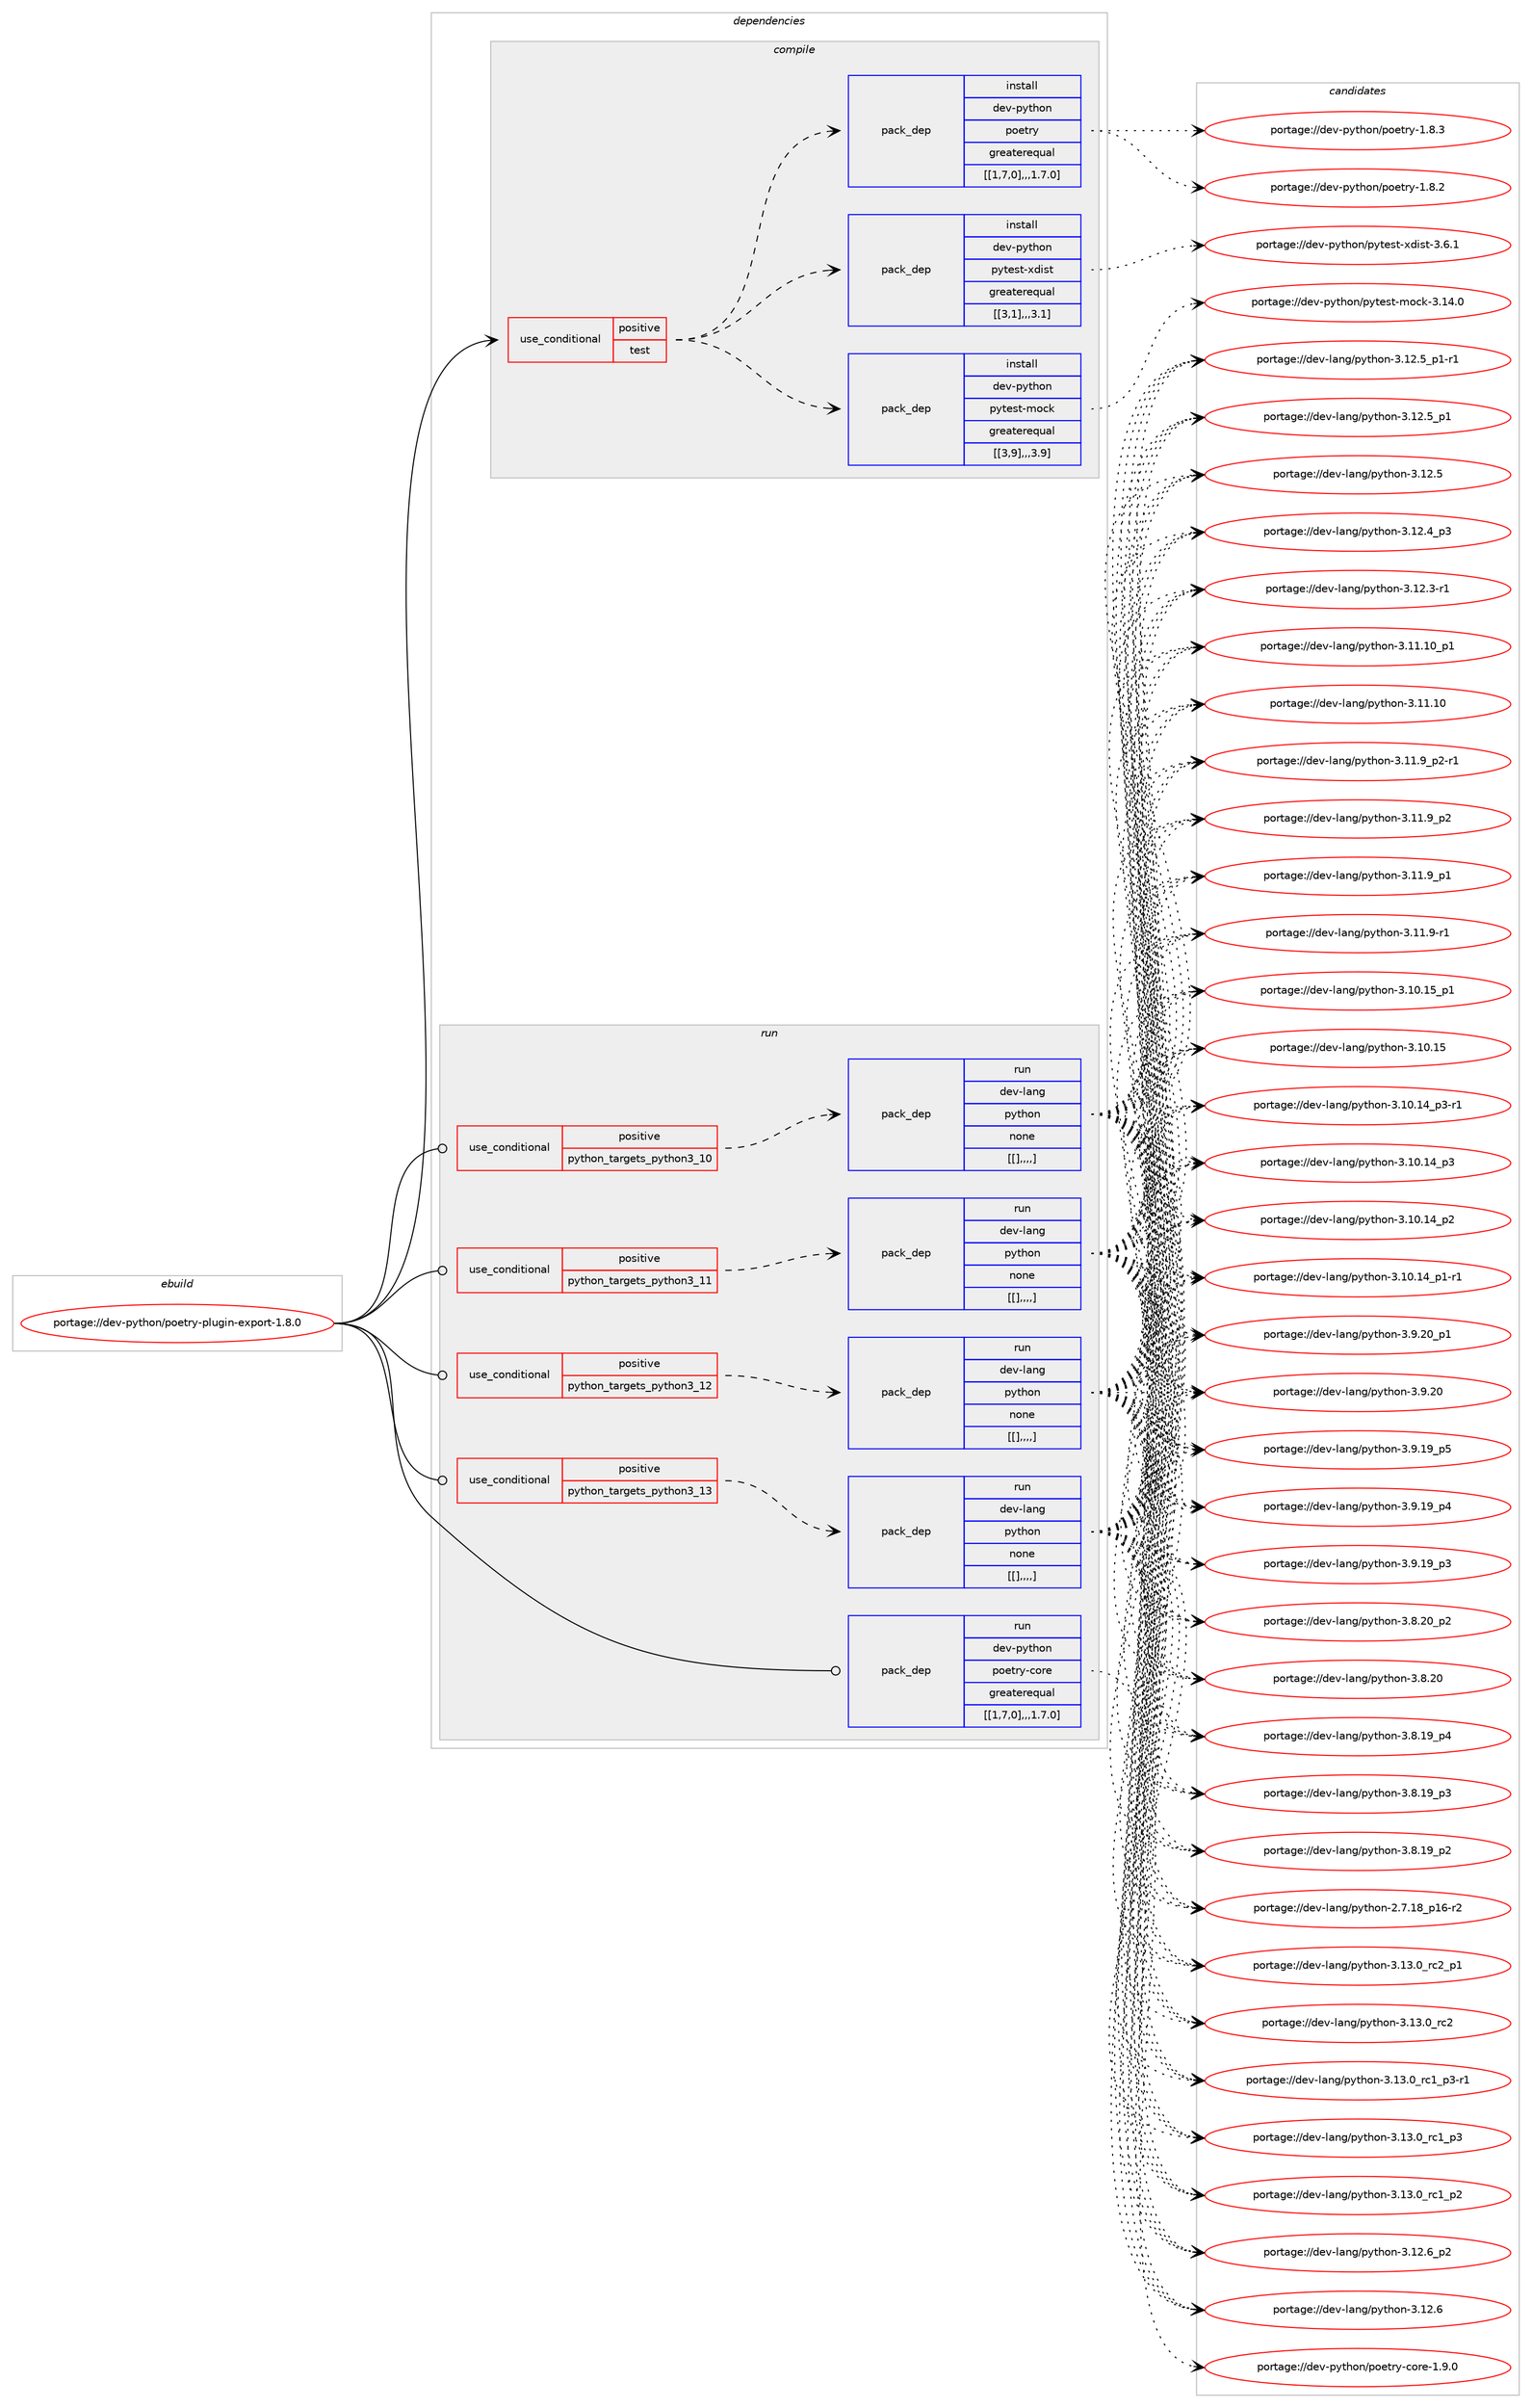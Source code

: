 digraph prolog {

# *************
# Graph options
# *************

newrank=true;
concentrate=true;
compound=true;
graph [rankdir=LR,fontname=Helvetica,fontsize=10,ranksep=1.5];#, ranksep=2.5, nodesep=0.2];
edge  [arrowhead=vee];
node  [fontname=Helvetica,fontsize=10];

# **********
# The ebuild
# **********

subgraph cluster_leftcol {
color=gray;
label=<<i>ebuild</i>>;
id [label="portage://dev-python/poetry-plugin-export-1.8.0", color=red, width=4, href="../dev-python/poetry-plugin-export-1.8.0.svg"];
}

# ****************
# The dependencies
# ****************

subgraph cluster_midcol {
color=gray;
label=<<i>dependencies</i>>;
subgraph cluster_compile {
fillcolor="#eeeeee";
style=filled;
label=<<i>compile</i>>;
subgraph cond37575 {
dependency157281 [label=<<TABLE BORDER="0" CELLBORDER="1" CELLSPACING="0" CELLPADDING="4"><TR><TD ROWSPAN="3" CELLPADDING="10">use_conditional</TD></TR><TR><TD>positive</TD></TR><TR><TD>test</TD></TR></TABLE>>, shape=none, color=red];
subgraph pack118489 {
dependency157282 [label=<<TABLE BORDER="0" CELLBORDER="1" CELLSPACING="0" CELLPADDING="4" WIDTH="220"><TR><TD ROWSPAN="6" CELLPADDING="30">pack_dep</TD></TR><TR><TD WIDTH="110">install</TD></TR><TR><TD>dev-python</TD></TR><TR><TD>poetry</TD></TR><TR><TD>greaterequal</TD></TR><TR><TD>[[1,7,0],,,1.7.0]</TD></TR></TABLE>>, shape=none, color=blue];
}
dependency157281:e -> dependency157282:w [weight=20,style="dashed",arrowhead="vee"];
subgraph pack118490 {
dependency157283 [label=<<TABLE BORDER="0" CELLBORDER="1" CELLSPACING="0" CELLPADDING="4" WIDTH="220"><TR><TD ROWSPAN="6" CELLPADDING="30">pack_dep</TD></TR><TR><TD WIDTH="110">install</TD></TR><TR><TD>dev-python</TD></TR><TR><TD>pytest-mock</TD></TR><TR><TD>greaterequal</TD></TR><TR><TD>[[3,9],,,3.9]</TD></TR></TABLE>>, shape=none, color=blue];
}
dependency157281:e -> dependency157283:w [weight=20,style="dashed",arrowhead="vee"];
subgraph pack118491 {
dependency157284 [label=<<TABLE BORDER="0" CELLBORDER="1" CELLSPACING="0" CELLPADDING="4" WIDTH="220"><TR><TD ROWSPAN="6" CELLPADDING="30">pack_dep</TD></TR><TR><TD WIDTH="110">install</TD></TR><TR><TD>dev-python</TD></TR><TR><TD>pytest-xdist</TD></TR><TR><TD>greaterequal</TD></TR><TR><TD>[[3,1],,,3.1]</TD></TR></TABLE>>, shape=none, color=blue];
}
dependency157281:e -> dependency157284:w [weight=20,style="dashed",arrowhead="vee"];
}
id:e -> dependency157281:w [weight=20,style="solid",arrowhead="vee"];
}
subgraph cluster_compileandrun {
fillcolor="#eeeeee";
style=filled;
label=<<i>compile and run</i>>;
}
subgraph cluster_run {
fillcolor="#eeeeee";
style=filled;
label=<<i>run</i>>;
subgraph cond37576 {
dependency157285 [label=<<TABLE BORDER="0" CELLBORDER="1" CELLSPACING="0" CELLPADDING="4"><TR><TD ROWSPAN="3" CELLPADDING="10">use_conditional</TD></TR><TR><TD>positive</TD></TR><TR><TD>python_targets_python3_10</TD></TR></TABLE>>, shape=none, color=red];
subgraph pack118492 {
dependency157286 [label=<<TABLE BORDER="0" CELLBORDER="1" CELLSPACING="0" CELLPADDING="4" WIDTH="220"><TR><TD ROWSPAN="6" CELLPADDING="30">pack_dep</TD></TR><TR><TD WIDTH="110">run</TD></TR><TR><TD>dev-lang</TD></TR><TR><TD>python</TD></TR><TR><TD>none</TD></TR><TR><TD>[[],,,,]</TD></TR></TABLE>>, shape=none, color=blue];
}
dependency157285:e -> dependency157286:w [weight=20,style="dashed",arrowhead="vee"];
}
id:e -> dependency157285:w [weight=20,style="solid",arrowhead="odot"];
subgraph cond37577 {
dependency157287 [label=<<TABLE BORDER="0" CELLBORDER="1" CELLSPACING="0" CELLPADDING="4"><TR><TD ROWSPAN="3" CELLPADDING="10">use_conditional</TD></TR><TR><TD>positive</TD></TR><TR><TD>python_targets_python3_11</TD></TR></TABLE>>, shape=none, color=red];
subgraph pack118493 {
dependency157288 [label=<<TABLE BORDER="0" CELLBORDER="1" CELLSPACING="0" CELLPADDING="4" WIDTH="220"><TR><TD ROWSPAN="6" CELLPADDING="30">pack_dep</TD></TR><TR><TD WIDTH="110">run</TD></TR><TR><TD>dev-lang</TD></TR><TR><TD>python</TD></TR><TR><TD>none</TD></TR><TR><TD>[[],,,,]</TD></TR></TABLE>>, shape=none, color=blue];
}
dependency157287:e -> dependency157288:w [weight=20,style="dashed",arrowhead="vee"];
}
id:e -> dependency157287:w [weight=20,style="solid",arrowhead="odot"];
subgraph cond37578 {
dependency157289 [label=<<TABLE BORDER="0" CELLBORDER="1" CELLSPACING="0" CELLPADDING="4"><TR><TD ROWSPAN="3" CELLPADDING="10">use_conditional</TD></TR><TR><TD>positive</TD></TR><TR><TD>python_targets_python3_12</TD></TR></TABLE>>, shape=none, color=red];
subgraph pack118494 {
dependency157290 [label=<<TABLE BORDER="0" CELLBORDER="1" CELLSPACING="0" CELLPADDING="4" WIDTH="220"><TR><TD ROWSPAN="6" CELLPADDING="30">pack_dep</TD></TR><TR><TD WIDTH="110">run</TD></TR><TR><TD>dev-lang</TD></TR><TR><TD>python</TD></TR><TR><TD>none</TD></TR><TR><TD>[[],,,,]</TD></TR></TABLE>>, shape=none, color=blue];
}
dependency157289:e -> dependency157290:w [weight=20,style="dashed",arrowhead="vee"];
}
id:e -> dependency157289:w [weight=20,style="solid",arrowhead="odot"];
subgraph cond37579 {
dependency157291 [label=<<TABLE BORDER="0" CELLBORDER="1" CELLSPACING="0" CELLPADDING="4"><TR><TD ROWSPAN="3" CELLPADDING="10">use_conditional</TD></TR><TR><TD>positive</TD></TR><TR><TD>python_targets_python3_13</TD></TR></TABLE>>, shape=none, color=red];
subgraph pack118495 {
dependency157292 [label=<<TABLE BORDER="0" CELLBORDER="1" CELLSPACING="0" CELLPADDING="4" WIDTH="220"><TR><TD ROWSPAN="6" CELLPADDING="30">pack_dep</TD></TR><TR><TD WIDTH="110">run</TD></TR><TR><TD>dev-lang</TD></TR><TR><TD>python</TD></TR><TR><TD>none</TD></TR><TR><TD>[[],,,,]</TD></TR></TABLE>>, shape=none, color=blue];
}
dependency157291:e -> dependency157292:w [weight=20,style="dashed",arrowhead="vee"];
}
id:e -> dependency157291:w [weight=20,style="solid",arrowhead="odot"];
subgraph pack118496 {
dependency157293 [label=<<TABLE BORDER="0" CELLBORDER="1" CELLSPACING="0" CELLPADDING="4" WIDTH="220"><TR><TD ROWSPAN="6" CELLPADDING="30">pack_dep</TD></TR><TR><TD WIDTH="110">run</TD></TR><TR><TD>dev-python</TD></TR><TR><TD>poetry-core</TD></TR><TR><TD>greaterequal</TD></TR><TR><TD>[[1,7,0],,,1.7.0]</TD></TR></TABLE>>, shape=none, color=blue];
}
id:e -> dependency157293:w [weight=20,style="solid",arrowhead="odot"];
}
}

# **************
# The candidates
# **************

subgraph cluster_choices {
rank=same;
color=gray;
label=<<i>candidates</i>>;

subgraph choice118489 {
color=black;
nodesep=1;
choice1001011184511212111610411111047112111101116114121454946564651 [label="portage://dev-python/poetry-1.8.3", color=red, width=4,href="../dev-python/poetry-1.8.3.svg"];
choice1001011184511212111610411111047112111101116114121454946564650 [label="portage://dev-python/poetry-1.8.2", color=red, width=4,href="../dev-python/poetry-1.8.2.svg"];
dependency157282:e -> choice1001011184511212111610411111047112111101116114121454946564651:w [style=dotted,weight="100"];
dependency157282:e -> choice1001011184511212111610411111047112111101116114121454946564650:w [style=dotted,weight="100"];
}
subgraph choice118490 {
color=black;
nodesep=1;
choice1001011184511212111610411111047112121116101115116451091119910745514649524648 [label="portage://dev-python/pytest-mock-3.14.0", color=red, width=4,href="../dev-python/pytest-mock-3.14.0.svg"];
dependency157283:e -> choice1001011184511212111610411111047112121116101115116451091119910745514649524648:w [style=dotted,weight="100"];
}
subgraph choice118491 {
color=black;
nodesep=1;
choice100101118451121211161041111104711212111610111511645120100105115116455146544649 [label="portage://dev-python/pytest-xdist-3.6.1", color=red, width=4,href="../dev-python/pytest-xdist-3.6.1.svg"];
dependency157284:e -> choice100101118451121211161041111104711212111610111511645120100105115116455146544649:w [style=dotted,weight="100"];
}
subgraph choice118492 {
color=black;
nodesep=1;
choice100101118451089711010347112121116104111110455146495146489511499509511249 [label="portage://dev-lang/python-3.13.0_rc2_p1", color=red, width=4,href="../dev-lang/python-3.13.0_rc2_p1.svg"];
choice10010111845108971101034711212111610411111045514649514648951149950 [label="portage://dev-lang/python-3.13.0_rc2", color=red, width=4,href="../dev-lang/python-3.13.0_rc2.svg"];
choice1001011184510897110103471121211161041111104551464951464895114994995112514511449 [label="portage://dev-lang/python-3.13.0_rc1_p3-r1", color=red, width=4,href="../dev-lang/python-3.13.0_rc1_p3-r1.svg"];
choice100101118451089711010347112121116104111110455146495146489511499499511251 [label="portage://dev-lang/python-3.13.0_rc1_p3", color=red, width=4,href="../dev-lang/python-3.13.0_rc1_p3.svg"];
choice100101118451089711010347112121116104111110455146495146489511499499511250 [label="portage://dev-lang/python-3.13.0_rc1_p2", color=red, width=4,href="../dev-lang/python-3.13.0_rc1_p2.svg"];
choice100101118451089711010347112121116104111110455146495046549511250 [label="portage://dev-lang/python-3.12.6_p2", color=red, width=4,href="../dev-lang/python-3.12.6_p2.svg"];
choice10010111845108971101034711212111610411111045514649504654 [label="portage://dev-lang/python-3.12.6", color=red, width=4,href="../dev-lang/python-3.12.6.svg"];
choice1001011184510897110103471121211161041111104551464950465395112494511449 [label="portage://dev-lang/python-3.12.5_p1-r1", color=red, width=4,href="../dev-lang/python-3.12.5_p1-r1.svg"];
choice100101118451089711010347112121116104111110455146495046539511249 [label="portage://dev-lang/python-3.12.5_p1", color=red, width=4,href="../dev-lang/python-3.12.5_p1.svg"];
choice10010111845108971101034711212111610411111045514649504653 [label="portage://dev-lang/python-3.12.5", color=red, width=4,href="../dev-lang/python-3.12.5.svg"];
choice100101118451089711010347112121116104111110455146495046529511251 [label="portage://dev-lang/python-3.12.4_p3", color=red, width=4,href="../dev-lang/python-3.12.4_p3.svg"];
choice100101118451089711010347112121116104111110455146495046514511449 [label="portage://dev-lang/python-3.12.3-r1", color=red, width=4,href="../dev-lang/python-3.12.3-r1.svg"];
choice10010111845108971101034711212111610411111045514649494649489511249 [label="portage://dev-lang/python-3.11.10_p1", color=red, width=4,href="../dev-lang/python-3.11.10_p1.svg"];
choice1001011184510897110103471121211161041111104551464949464948 [label="portage://dev-lang/python-3.11.10", color=red, width=4,href="../dev-lang/python-3.11.10.svg"];
choice1001011184510897110103471121211161041111104551464949465795112504511449 [label="portage://dev-lang/python-3.11.9_p2-r1", color=red, width=4,href="../dev-lang/python-3.11.9_p2-r1.svg"];
choice100101118451089711010347112121116104111110455146494946579511250 [label="portage://dev-lang/python-3.11.9_p2", color=red, width=4,href="../dev-lang/python-3.11.9_p2.svg"];
choice100101118451089711010347112121116104111110455146494946579511249 [label="portage://dev-lang/python-3.11.9_p1", color=red, width=4,href="../dev-lang/python-3.11.9_p1.svg"];
choice100101118451089711010347112121116104111110455146494946574511449 [label="portage://dev-lang/python-3.11.9-r1", color=red, width=4,href="../dev-lang/python-3.11.9-r1.svg"];
choice10010111845108971101034711212111610411111045514649484649539511249 [label="portage://dev-lang/python-3.10.15_p1", color=red, width=4,href="../dev-lang/python-3.10.15_p1.svg"];
choice1001011184510897110103471121211161041111104551464948464953 [label="portage://dev-lang/python-3.10.15", color=red, width=4,href="../dev-lang/python-3.10.15.svg"];
choice100101118451089711010347112121116104111110455146494846495295112514511449 [label="portage://dev-lang/python-3.10.14_p3-r1", color=red, width=4,href="../dev-lang/python-3.10.14_p3-r1.svg"];
choice10010111845108971101034711212111610411111045514649484649529511251 [label="portage://dev-lang/python-3.10.14_p3", color=red, width=4,href="../dev-lang/python-3.10.14_p3.svg"];
choice10010111845108971101034711212111610411111045514649484649529511250 [label="portage://dev-lang/python-3.10.14_p2", color=red, width=4,href="../dev-lang/python-3.10.14_p2.svg"];
choice100101118451089711010347112121116104111110455146494846495295112494511449 [label="portage://dev-lang/python-3.10.14_p1-r1", color=red, width=4,href="../dev-lang/python-3.10.14_p1-r1.svg"];
choice100101118451089711010347112121116104111110455146574650489511249 [label="portage://dev-lang/python-3.9.20_p1", color=red, width=4,href="../dev-lang/python-3.9.20_p1.svg"];
choice10010111845108971101034711212111610411111045514657465048 [label="portage://dev-lang/python-3.9.20", color=red, width=4,href="../dev-lang/python-3.9.20.svg"];
choice100101118451089711010347112121116104111110455146574649579511253 [label="portage://dev-lang/python-3.9.19_p5", color=red, width=4,href="../dev-lang/python-3.9.19_p5.svg"];
choice100101118451089711010347112121116104111110455146574649579511252 [label="portage://dev-lang/python-3.9.19_p4", color=red, width=4,href="../dev-lang/python-3.9.19_p4.svg"];
choice100101118451089711010347112121116104111110455146574649579511251 [label="portage://dev-lang/python-3.9.19_p3", color=red, width=4,href="../dev-lang/python-3.9.19_p3.svg"];
choice100101118451089711010347112121116104111110455146564650489511250 [label="portage://dev-lang/python-3.8.20_p2", color=red, width=4,href="../dev-lang/python-3.8.20_p2.svg"];
choice10010111845108971101034711212111610411111045514656465048 [label="portage://dev-lang/python-3.8.20", color=red, width=4,href="../dev-lang/python-3.8.20.svg"];
choice100101118451089711010347112121116104111110455146564649579511252 [label="portage://dev-lang/python-3.8.19_p4", color=red, width=4,href="../dev-lang/python-3.8.19_p4.svg"];
choice100101118451089711010347112121116104111110455146564649579511251 [label="portage://dev-lang/python-3.8.19_p3", color=red, width=4,href="../dev-lang/python-3.8.19_p3.svg"];
choice100101118451089711010347112121116104111110455146564649579511250 [label="portage://dev-lang/python-3.8.19_p2", color=red, width=4,href="../dev-lang/python-3.8.19_p2.svg"];
choice100101118451089711010347112121116104111110455046554649569511249544511450 [label="portage://dev-lang/python-2.7.18_p16-r2", color=red, width=4,href="../dev-lang/python-2.7.18_p16-r2.svg"];
dependency157286:e -> choice100101118451089711010347112121116104111110455146495146489511499509511249:w [style=dotted,weight="100"];
dependency157286:e -> choice10010111845108971101034711212111610411111045514649514648951149950:w [style=dotted,weight="100"];
dependency157286:e -> choice1001011184510897110103471121211161041111104551464951464895114994995112514511449:w [style=dotted,weight="100"];
dependency157286:e -> choice100101118451089711010347112121116104111110455146495146489511499499511251:w [style=dotted,weight="100"];
dependency157286:e -> choice100101118451089711010347112121116104111110455146495146489511499499511250:w [style=dotted,weight="100"];
dependency157286:e -> choice100101118451089711010347112121116104111110455146495046549511250:w [style=dotted,weight="100"];
dependency157286:e -> choice10010111845108971101034711212111610411111045514649504654:w [style=dotted,weight="100"];
dependency157286:e -> choice1001011184510897110103471121211161041111104551464950465395112494511449:w [style=dotted,weight="100"];
dependency157286:e -> choice100101118451089711010347112121116104111110455146495046539511249:w [style=dotted,weight="100"];
dependency157286:e -> choice10010111845108971101034711212111610411111045514649504653:w [style=dotted,weight="100"];
dependency157286:e -> choice100101118451089711010347112121116104111110455146495046529511251:w [style=dotted,weight="100"];
dependency157286:e -> choice100101118451089711010347112121116104111110455146495046514511449:w [style=dotted,weight="100"];
dependency157286:e -> choice10010111845108971101034711212111610411111045514649494649489511249:w [style=dotted,weight="100"];
dependency157286:e -> choice1001011184510897110103471121211161041111104551464949464948:w [style=dotted,weight="100"];
dependency157286:e -> choice1001011184510897110103471121211161041111104551464949465795112504511449:w [style=dotted,weight="100"];
dependency157286:e -> choice100101118451089711010347112121116104111110455146494946579511250:w [style=dotted,weight="100"];
dependency157286:e -> choice100101118451089711010347112121116104111110455146494946579511249:w [style=dotted,weight="100"];
dependency157286:e -> choice100101118451089711010347112121116104111110455146494946574511449:w [style=dotted,weight="100"];
dependency157286:e -> choice10010111845108971101034711212111610411111045514649484649539511249:w [style=dotted,weight="100"];
dependency157286:e -> choice1001011184510897110103471121211161041111104551464948464953:w [style=dotted,weight="100"];
dependency157286:e -> choice100101118451089711010347112121116104111110455146494846495295112514511449:w [style=dotted,weight="100"];
dependency157286:e -> choice10010111845108971101034711212111610411111045514649484649529511251:w [style=dotted,weight="100"];
dependency157286:e -> choice10010111845108971101034711212111610411111045514649484649529511250:w [style=dotted,weight="100"];
dependency157286:e -> choice100101118451089711010347112121116104111110455146494846495295112494511449:w [style=dotted,weight="100"];
dependency157286:e -> choice100101118451089711010347112121116104111110455146574650489511249:w [style=dotted,weight="100"];
dependency157286:e -> choice10010111845108971101034711212111610411111045514657465048:w [style=dotted,weight="100"];
dependency157286:e -> choice100101118451089711010347112121116104111110455146574649579511253:w [style=dotted,weight="100"];
dependency157286:e -> choice100101118451089711010347112121116104111110455146574649579511252:w [style=dotted,weight="100"];
dependency157286:e -> choice100101118451089711010347112121116104111110455146574649579511251:w [style=dotted,weight="100"];
dependency157286:e -> choice100101118451089711010347112121116104111110455146564650489511250:w [style=dotted,weight="100"];
dependency157286:e -> choice10010111845108971101034711212111610411111045514656465048:w [style=dotted,weight="100"];
dependency157286:e -> choice100101118451089711010347112121116104111110455146564649579511252:w [style=dotted,weight="100"];
dependency157286:e -> choice100101118451089711010347112121116104111110455146564649579511251:w [style=dotted,weight="100"];
dependency157286:e -> choice100101118451089711010347112121116104111110455146564649579511250:w [style=dotted,weight="100"];
dependency157286:e -> choice100101118451089711010347112121116104111110455046554649569511249544511450:w [style=dotted,weight="100"];
}
subgraph choice118493 {
color=black;
nodesep=1;
choice100101118451089711010347112121116104111110455146495146489511499509511249 [label="portage://dev-lang/python-3.13.0_rc2_p1", color=red, width=4,href="../dev-lang/python-3.13.0_rc2_p1.svg"];
choice10010111845108971101034711212111610411111045514649514648951149950 [label="portage://dev-lang/python-3.13.0_rc2", color=red, width=4,href="../dev-lang/python-3.13.0_rc2.svg"];
choice1001011184510897110103471121211161041111104551464951464895114994995112514511449 [label="portage://dev-lang/python-3.13.0_rc1_p3-r1", color=red, width=4,href="../dev-lang/python-3.13.0_rc1_p3-r1.svg"];
choice100101118451089711010347112121116104111110455146495146489511499499511251 [label="portage://dev-lang/python-3.13.0_rc1_p3", color=red, width=4,href="../dev-lang/python-3.13.0_rc1_p3.svg"];
choice100101118451089711010347112121116104111110455146495146489511499499511250 [label="portage://dev-lang/python-3.13.0_rc1_p2", color=red, width=4,href="../dev-lang/python-3.13.0_rc1_p2.svg"];
choice100101118451089711010347112121116104111110455146495046549511250 [label="portage://dev-lang/python-3.12.6_p2", color=red, width=4,href="../dev-lang/python-3.12.6_p2.svg"];
choice10010111845108971101034711212111610411111045514649504654 [label="portage://dev-lang/python-3.12.6", color=red, width=4,href="../dev-lang/python-3.12.6.svg"];
choice1001011184510897110103471121211161041111104551464950465395112494511449 [label="portage://dev-lang/python-3.12.5_p1-r1", color=red, width=4,href="../dev-lang/python-3.12.5_p1-r1.svg"];
choice100101118451089711010347112121116104111110455146495046539511249 [label="portage://dev-lang/python-3.12.5_p1", color=red, width=4,href="../dev-lang/python-3.12.5_p1.svg"];
choice10010111845108971101034711212111610411111045514649504653 [label="portage://dev-lang/python-3.12.5", color=red, width=4,href="../dev-lang/python-3.12.5.svg"];
choice100101118451089711010347112121116104111110455146495046529511251 [label="portage://dev-lang/python-3.12.4_p3", color=red, width=4,href="../dev-lang/python-3.12.4_p3.svg"];
choice100101118451089711010347112121116104111110455146495046514511449 [label="portage://dev-lang/python-3.12.3-r1", color=red, width=4,href="../dev-lang/python-3.12.3-r1.svg"];
choice10010111845108971101034711212111610411111045514649494649489511249 [label="portage://dev-lang/python-3.11.10_p1", color=red, width=4,href="../dev-lang/python-3.11.10_p1.svg"];
choice1001011184510897110103471121211161041111104551464949464948 [label="portage://dev-lang/python-3.11.10", color=red, width=4,href="../dev-lang/python-3.11.10.svg"];
choice1001011184510897110103471121211161041111104551464949465795112504511449 [label="portage://dev-lang/python-3.11.9_p2-r1", color=red, width=4,href="../dev-lang/python-3.11.9_p2-r1.svg"];
choice100101118451089711010347112121116104111110455146494946579511250 [label="portage://dev-lang/python-3.11.9_p2", color=red, width=4,href="../dev-lang/python-3.11.9_p2.svg"];
choice100101118451089711010347112121116104111110455146494946579511249 [label="portage://dev-lang/python-3.11.9_p1", color=red, width=4,href="../dev-lang/python-3.11.9_p1.svg"];
choice100101118451089711010347112121116104111110455146494946574511449 [label="portage://dev-lang/python-3.11.9-r1", color=red, width=4,href="../dev-lang/python-3.11.9-r1.svg"];
choice10010111845108971101034711212111610411111045514649484649539511249 [label="portage://dev-lang/python-3.10.15_p1", color=red, width=4,href="../dev-lang/python-3.10.15_p1.svg"];
choice1001011184510897110103471121211161041111104551464948464953 [label="portage://dev-lang/python-3.10.15", color=red, width=4,href="../dev-lang/python-3.10.15.svg"];
choice100101118451089711010347112121116104111110455146494846495295112514511449 [label="portage://dev-lang/python-3.10.14_p3-r1", color=red, width=4,href="../dev-lang/python-3.10.14_p3-r1.svg"];
choice10010111845108971101034711212111610411111045514649484649529511251 [label="portage://dev-lang/python-3.10.14_p3", color=red, width=4,href="../dev-lang/python-3.10.14_p3.svg"];
choice10010111845108971101034711212111610411111045514649484649529511250 [label="portage://dev-lang/python-3.10.14_p2", color=red, width=4,href="../dev-lang/python-3.10.14_p2.svg"];
choice100101118451089711010347112121116104111110455146494846495295112494511449 [label="portage://dev-lang/python-3.10.14_p1-r1", color=red, width=4,href="../dev-lang/python-3.10.14_p1-r1.svg"];
choice100101118451089711010347112121116104111110455146574650489511249 [label="portage://dev-lang/python-3.9.20_p1", color=red, width=4,href="../dev-lang/python-3.9.20_p1.svg"];
choice10010111845108971101034711212111610411111045514657465048 [label="portage://dev-lang/python-3.9.20", color=red, width=4,href="../dev-lang/python-3.9.20.svg"];
choice100101118451089711010347112121116104111110455146574649579511253 [label="portage://dev-lang/python-3.9.19_p5", color=red, width=4,href="../dev-lang/python-3.9.19_p5.svg"];
choice100101118451089711010347112121116104111110455146574649579511252 [label="portage://dev-lang/python-3.9.19_p4", color=red, width=4,href="../dev-lang/python-3.9.19_p4.svg"];
choice100101118451089711010347112121116104111110455146574649579511251 [label="portage://dev-lang/python-3.9.19_p3", color=red, width=4,href="../dev-lang/python-3.9.19_p3.svg"];
choice100101118451089711010347112121116104111110455146564650489511250 [label="portage://dev-lang/python-3.8.20_p2", color=red, width=4,href="../dev-lang/python-3.8.20_p2.svg"];
choice10010111845108971101034711212111610411111045514656465048 [label="portage://dev-lang/python-3.8.20", color=red, width=4,href="../dev-lang/python-3.8.20.svg"];
choice100101118451089711010347112121116104111110455146564649579511252 [label="portage://dev-lang/python-3.8.19_p4", color=red, width=4,href="../dev-lang/python-3.8.19_p4.svg"];
choice100101118451089711010347112121116104111110455146564649579511251 [label="portage://dev-lang/python-3.8.19_p3", color=red, width=4,href="../dev-lang/python-3.8.19_p3.svg"];
choice100101118451089711010347112121116104111110455146564649579511250 [label="portage://dev-lang/python-3.8.19_p2", color=red, width=4,href="../dev-lang/python-3.8.19_p2.svg"];
choice100101118451089711010347112121116104111110455046554649569511249544511450 [label="portage://dev-lang/python-2.7.18_p16-r2", color=red, width=4,href="../dev-lang/python-2.7.18_p16-r2.svg"];
dependency157288:e -> choice100101118451089711010347112121116104111110455146495146489511499509511249:w [style=dotted,weight="100"];
dependency157288:e -> choice10010111845108971101034711212111610411111045514649514648951149950:w [style=dotted,weight="100"];
dependency157288:e -> choice1001011184510897110103471121211161041111104551464951464895114994995112514511449:w [style=dotted,weight="100"];
dependency157288:e -> choice100101118451089711010347112121116104111110455146495146489511499499511251:w [style=dotted,weight="100"];
dependency157288:e -> choice100101118451089711010347112121116104111110455146495146489511499499511250:w [style=dotted,weight="100"];
dependency157288:e -> choice100101118451089711010347112121116104111110455146495046549511250:w [style=dotted,weight="100"];
dependency157288:e -> choice10010111845108971101034711212111610411111045514649504654:w [style=dotted,weight="100"];
dependency157288:e -> choice1001011184510897110103471121211161041111104551464950465395112494511449:w [style=dotted,weight="100"];
dependency157288:e -> choice100101118451089711010347112121116104111110455146495046539511249:w [style=dotted,weight="100"];
dependency157288:e -> choice10010111845108971101034711212111610411111045514649504653:w [style=dotted,weight="100"];
dependency157288:e -> choice100101118451089711010347112121116104111110455146495046529511251:w [style=dotted,weight="100"];
dependency157288:e -> choice100101118451089711010347112121116104111110455146495046514511449:w [style=dotted,weight="100"];
dependency157288:e -> choice10010111845108971101034711212111610411111045514649494649489511249:w [style=dotted,weight="100"];
dependency157288:e -> choice1001011184510897110103471121211161041111104551464949464948:w [style=dotted,weight="100"];
dependency157288:e -> choice1001011184510897110103471121211161041111104551464949465795112504511449:w [style=dotted,weight="100"];
dependency157288:e -> choice100101118451089711010347112121116104111110455146494946579511250:w [style=dotted,weight="100"];
dependency157288:e -> choice100101118451089711010347112121116104111110455146494946579511249:w [style=dotted,weight="100"];
dependency157288:e -> choice100101118451089711010347112121116104111110455146494946574511449:w [style=dotted,weight="100"];
dependency157288:e -> choice10010111845108971101034711212111610411111045514649484649539511249:w [style=dotted,weight="100"];
dependency157288:e -> choice1001011184510897110103471121211161041111104551464948464953:w [style=dotted,weight="100"];
dependency157288:e -> choice100101118451089711010347112121116104111110455146494846495295112514511449:w [style=dotted,weight="100"];
dependency157288:e -> choice10010111845108971101034711212111610411111045514649484649529511251:w [style=dotted,weight="100"];
dependency157288:e -> choice10010111845108971101034711212111610411111045514649484649529511250:w [style=dotted,weight="100"];
dependency157288:e -> choice100101118451089711010347112121116104111110455146494846495295112494511449:w [style=dotted,weight="100"];
dependency157288:e -> choice100101118451089711010347112121116104111110455146574650489511249:w [style=dotted,weight="100"];
dependency157288:e -> choice10010111845108971101034711212111610411111045514657465048:w [style=dotted,weight="100"];
dependency157288:e -> choice100101118451089711010347112121116104111110455146574649579511253:w [style=dotted,weight="100"];
dependency157288:e -> choice100101118451089711010347112121116104111110455146574649579511252:w [style=dotted,weight="100"];
dependency157288:e -> choice100101118451089711010347112121116104111110455146574649579511251:w [style=dotted,weight="100"];
dependency157288:e -> choice100101118451089711010347112121116104111110455146564650489511250:w [style=dotted,weight="100"];
dependency157288:e -> choice10010111845108971101034711212111610411111045514656465048:w [style=dotted,weight="100"];
dependency157288:e -> choice100101118451089711010347112121116104111110455146564649579511252:w [style=dotted,weight="100"];
dependency157288:e -> choice100101118451089711010347112121116104111110455146564649579511251:w [style=dotted,weight="100"];
dependency157288:e -> choice100101118451089711010347112121116104111110455146564649579511250:w [style=dotted,weight="100"];
dependency157288:e -> choice100101118451089711010347112121116104111110455046554649569511249544511450:w [style=dotted,weight="100"];
}
subgraph choice118494 {
color=black;
nodesep=1;
choice100101118451089711010347112121116104111110455146495146489511499509511249 [label="portage://dev-lang/python-3.13.0_rc2_p1", color=red, width=4,href="../dev-lang/python-3.13.0_rc2_p1.svg"];
choice10010111845108971101034711212111610411111045514649514648951149950 [label="portage://dev-lang/python-3.13.0_rc2", color=red, width=4,href="../dev-lang/python-3.13.0_rc2.svg"];
choice1001011184510897110103471121211161041111104551464951464895114994995112514511449 [label="portage://dev-lang/python-3.13.0_rc1_p3-r1", color=red, width=4,href="../dev-lang/python-3.13.0_rc1_p3-r1.svg"];
choice100101118451089711010347112121116104111110455146495146489511499499511251 [label="portage://dev-lang/python-3.13.0_rc1_p3", color=red, width=4,href="../dev-lang/python-3.13.0_rc1_p3.svg"];
choice100101118451089711010347112121116104111110455146495146489511499499511250 [label="portage://dev-lang/python-3.13.0_rc1_p2", color=red, width=4,href="../dev-lang/python-3.13.0_rc1_p2.svg"];
choice100101118451089711010347112121116104111110455146495046549511250 [label="portage://dev-lang/python-3.12.6_p2", color=red, width=4,href="../dev-lang/python-3.12.6_p2.svg"];
choice10010111845108971101034711212111610411111045514649504654 [label="portage://dev-lang/python-3.12.6", color=red, width=4,href="../dev-lang/python-3.12.6.svg"];
choice1001011184510897110103471121211161041111104551464950465395112494511449 [label="portage://dev-lang/python-3.12.5_p1-r1", color=red, width=4,href="../dev-lang/python-3.12.5_p1-r1.svg"];
choice100101118451089711010347112121116104111110455146495046539511249 [label="portage://dev-lang/python-3.12.5_p1", color=red, width=4,href="../dev-lang/python-3.12.5_p1.svg"];
choice10010111845108971101034711212111610411111045514649504653 [label="portage://dev-lang/python-3.12.5", color=red, width=4,href="../dev-lang/python-3.12.5.svg"];
choice100101118451089711010347112121116104111110455146495046529511251 [label="portage://dev-lang/python-3.12.4_p3", color=red, width=4,href="../dev-lang/python-3.12.4_p3.svg"];
choice100101118451089711010347112121116104111110455146495046514511449 [label="portage://dev-lang/python-3.12.3-r1", color=red, width=4,href="../dev-lang/python-3.12.3-r1.svg"];
choice10010111845108971101034711212111610411111045514649494649489511249 [label="portage://dev-lang/python-3.11.10_p1", color=red, width=4,href="../dev-lang/python-3.11.10_p1.svg"];
choice1001011184510897110103471121211161041111104551464949464948 [label="portage://dev-lang/python-3.11.10", color=red, width=4,href="../dev-lang/python-3.11.10.svg"];
choice1001011184510897110103471121211161041111104551464949465795112504511449 [label="portage://dev-lang/python-3.11.9_p2-r1", color=red, width=4,href="../dev-lang/python-3.11.9_p2-r1.svg"];
choice100101118451089711010347112121116104111110455146494946579511250 [label="portage://dev-lang/python-3.11.9_p2", color=red, width=4,href="../dev-lang/python-3.11.9_p2.svg"];
choice100101118451089711010347112121116104111110455146494946579511249 [label="portage://dev-lang/python-3.11.9_p1", color=red, width=4,href="../dev-lang/python-3.11.9_p1.svg"];
choice100101118451089711010347112121116104111110455146494946574511449 [label="portage://dev-lang/python-3.11.9-r1", color=red, width=4,href="../dev-lang/python-3.11.9-r1.svg"];
choice10010111845108971101034711212111610411111045514649484649539511249 [label="portage://dev-lang/python-3.10.15_p1", color=red, width=4,href="../dev-lang/python-3.10.15_p1.svg"];
choice1001011184510897110103471121211161041111104551464948464953 [label="portage://dev-lang/python-3.10.15", color=red, width=4,href="../dev-lang/python-3.10.15.svg"];
choice100101118451089711010347112121116104111110455146494846495295112514511449 [label="portage://dev-lang/python-3.10.14_p3-r1", color=red, width=4,href="../dev-lang/python-3.10.14_p3-r1.svg"];
choice10010111845108971101034711212111610411111045514649484649529511251 [label="portage://dev-lang/python-3.10.14_p3", color=red, width=4,href="../dev-lang/python-3.10.14_p3.svg"];
choice10010111845108971101034711212111610411111045514649484649529511250 [label="portage://dev-lang/python-3.10.14_p2", color=red, width=4,href="../dev-lang/python-3.10.14_p2.svg"];
choice100101118451089711010347112121116104111110455146494846495295112494511449 [label="portage://dev-lang/python-3.10.14_p1-r1", color=red, width=4,href="../dev-lang/python-3.10.14_p1-r1.svg"];
choice100101118451089711010347112121116104111110455146574650489511249 [label="portage://dev-lang/python-3.9.20_p1", color=red, width=4,href="../dev-lang/python-3.9.20_p1.svg"];
choice10010111845108971101034711212111610411111045514657465048 [label="portage://dev-lang/python-3.9.20", color=red, width=4,href="../dev-lang/python-3.9.20.svg"];
choice100101118451089711010347112121116104111110455146574649579511253 [label="portage://dev-lang/python-3.9.19_p5", color=red, width=4,href="../dev-lang/python-3.9.19_p5.svg"];
choice100101118451089711010347112121116104111110455146574649579511252 [label="portage://dev-lang/python-3.9.19_p4", color=red, width=4,href="../dev-lang/python-3.9.19_p4.svg"];
choice100101118451089711010347112121116104111110455146574649579511251 [label="portage://dev-lang/python-3.9.19_p3", color=red, width=4,href="../dev-lang/python-3.9.19_p3.svg"];
choice100101118451089711010347112121116104111110455146564650489511250 [label="portage://dev-lang/python-3.8.20_p2", color=red, width=4,href="../dev-lang/python-3.8.20_p2.svg"];
choice10010111845108971101034711212111610411111045514656465048 [label="portage://dev-lang/python-3.8.20", color=red, width=4,href="../dev-lang/python-3.8.20.svg"];
choice100101118451089711010347112121116104111110455146564649579511252 [label="portage://dev-lang/python-3.8.19_p4", color=red, width=4,href="../dev-lang/python-3.8.19_p4.svg"];
choice100101118451089711010347112121116104111110455146564649579511251 [label="portage://dev-lang/python-3.8.19_p3", color=red, width=4,href="../dev-lang/python-3.8.19_p3.svg"];
choice100101118451089711010347112121116104111110455146564649579511250 [label="portage://dev-lang/python-3.8.19_p2", color=red, width=4,href="../dev-lang/python-3.8.19_p2.svg"];
choice100101118451089711010347112121116104111110455046554649569511249544511450 [label="portage://dev-lang/python-2.7.18_p16-r2", color=red, width=4,href="../dev-lang/python-2.7.18_p16-r2.svg"];
dependency157290:e -> choice100101118451089711010347112121116104111110455146495146489511499509511249:w [style=dotted,weight="100"];
dependency157290:e -> choice10010111845108971101034711212111610411111045514649514648951149950:w [style=dotted,weight="100"];
dependency157290:e -> choice1001011184510897110103471121211161041111104551464951464895114994995112514511449:w [style=dotted,weight="100"];
dependency157290:e -> choice100101118451089711010347112121116104111110455146495146489511499499511251:w [style=dotted,weight="100"];
dependency157290:e -> choice100101118451089711010347112121116104111110455146495146489511499499511250:w [style=dotted,weight="100"];
dependency157290:e -> choice100101118451089711010347112121116104111110455146495046549511250:w [style=dotted,weight="100"];
dependency157290:e -> choice10010111845108971101034711212111610411111045514649504654:w [style=dotted,weight="100"];
dependency157290:e -> choice1001011184510897110103471121211161041111104551464950465395112494511449:w [style=dotted,weight="100"];
dependency157290:e -> choice100101118451089711010347112121116104111110455146495046539511249:w [style=dotted,weight="100"];
dependency157290:e -> choice10010111845108971101034711212111610411111045514649504653:w [style=dotted,weight="100"];
dependency157290:e -> choice100101118451089711010347112121116104111110455146495046529511251:w [style=dotted,weight="100"];
dependency157290:e -> choice100101118451089711010347112121116104111110455146495046514511449:w [style=dotted,weight="100"];
dependency157290:e -> choice10010111845108971101034711212111610411111045514649494649489511249:w [style=dotted,weight="100"];
dependency157290:e -> choice1001011184510897110103471121211161041111104551464949464948:w [style=dotted,weight="100"];
dependency157290:e -> choice1001011184510897110103471121211161041111104551464949465795112504511449:w [style=dotted,weight="100"];
dependency157290:e -> choice100101118451089711010347112121116104111110455146494946579511250:w [style=dotted,weight="100"];
dependency157290:e -> choice100101118451089711010347112121116104111110455146494946579511249:w [style=dotted,weight="100"];
dependency157290:e -> choice100101118451089711010347112121116104111110455146494946574511449:w [style=dotted,weight="100"];
dependency157290:e -> choice10010111845108971101034711212111610411111045514649484649539511249:w [style=dotted,weight="100"];
dependency157290:e -> choice1001011184510897110103471121211161041111104551464948464953:w [style=dotted,weight="100"];
dependency157290:e -> choice100101118451089711010347112121116104111110455146494846495295112514511449:w [style=dotted,weight="100"];
dependency157290:e -> choice10010111845108971101034711212111610411111045514649484649529511251:w [style=dotted,weight="100"];
dependency157290:e -> choice10010111845108971101034711212111610411111045514649484649529511250:w [style=dotted,weight="100"];
dependency157290:e -> choice100101118451089711010347112121116104111110455146494846495295112494511449:w [style=dotted,weight="100"];
dependency157290:e -> choice100101118451089711010347112121116104111110455146574650489511249:w [style=dotted,weight="100"];
dependency157290:e -> choice10010111845108971101034711212111610411111045514657465048:w [style=dotted,weight="100"];
dependency157290:e -> choice100101118451089711010347112121116104111110455146574649579511253:w [style=dotted,weight="100"];
dependency157290:e -> choice100101118451089711010347112121116104111110455146574649579511252:w [style=dotted,weight="100"];
dependency157290:e -> choice100101118451089711010347112121116104111110455146574649579511251:w [style=dotted,weight="100"];
dependency157290:e -> choice100101118451089711010347112121116104111110455146564650489511250:w [style=dotted,weight="100"];
dependency157290:e -> choice10010111845108971101034711212111610411111045514656465048:w [style=dotted,weight="100"];
dependency157290:e -> choice100101118451089711010347112121116104111110455146564649579511252:w [style=dotted,weight="100"];
dependency157290:e -> choice100101118451089711010347112121116104111110455146564649579511251:w [style=dotted,weight="100"];
dependency157290:e -> choice100101118451089711010347112121116104111110455146564649579511250:w [style=dotted,weight="100"];
dependency157290:e -> choice100101118451089711010347112121116104111110455046554649569511249544511450:w [style=dotted,weight="100"];
}
subgraph choice118495 {
color=black;
nodesep=1;
choice100101118451089711010347112121116104111110455146495146489511499509511249 [label="portage://dev-lang/python-3.13.0_rc2_p1", color=red, width=4,href="../dev-lang/python-3.13.0_rc2_p1.svg"];
choice10010111845108971101034711212111610411111045514649514648951149950 [label="portage://dev-lang/python-3.13.0_rc2", color=red, width=4,href="../dev-lang/python-3.13.0_rc2.svg"];
choice1001011184510897110103471121211161041111104551464951464895114994995112514511449 [label="portage://dev-lang/python-3.13.0_rc1_p3-r1", color=red, width=4,href="../dev-lang/python-3.13.0_rc1_p3-r1.svg"];
choice100101118451089711010347112121116104111110455146495146489511499499511251 [label="portage://dev-lang/python-3.13.0_rc1_p3", color=red, width=4,href="../dev-lang/python-3.13.0_rc1_p3.svg"];
choice100101118451089711010347112121116104111110455146495146489511499499511250 [label="portage://dev-lang/python-3.13.0_rc1_p2", color=red, width=4,href="../dev-lang/python-3.13.0_rc1_p2.svg"];
choice100101118451089711010347112121116104111110455146495046549511250 [label="portage://dev-lang/python-3.12.6_p2", color=red, width=4,href="../dev-lang/python-3.12.6_p2.svg"];
choice10010111845108971101034711212111610411111045514649504654 [label="portage://dev-lang/python-3.12.6", color=red, width=4,href="../dev-lang/python-3.12.6.svg"];
choice1001011184510897110103471121211161041111104551464950465395112494511449 [label="portage://dev-lang/python-3.12.5_p1-r1", color=red, width=4,href="../dev-lang/python-3.12.5_p1-r1.svg"];
choice100101118451089711010347112121116104111110455146495046539511249 [label="portage://dev-lang/python-3.12.5_p1", color=red, width=4,href="../dev-lang/python-3.12.5_p1.svg"];
choice10010111845108971101034711212111610411111045514649504653 [label="portage://dev-lang/python-3.12.5", color=red, width=4,href="../dev-lang/python-3.12.5.svg"];
choice100101118451089711010347112121116104111110455146495046529511251 [label="portage://dev-lang/python-3.12.4_p3", color=red, width=4,href="../dev-lang/python-3.12.4_p3.svg"];
choice100101118451089711010347112121116104111110455146495046514511449 [label="portage://dev-lang/python-3.12.3-r1", color=red, width=4,href="../dev-lang/python-3.12.3-r1.svg"];
choice10010111845108971101034711212111610411111045514649494649489511249 [label="portage://dev-lang/python-3.11.10_p1", color=red, width=4,href="../dev-lang/python-3.11.10_p1.svg"];
choice1001011184510897110103471121211161041111104551464949464948 [label="portage://dev-lang/python-3.11.10", color=red, width=4,href="../dev-lang/python-3.11.10.svg"];
choice1001011184510897110103471121211161041111104551464949465795112504511449 [label="portage://dev-lang/python-3.11.9_p2-r1", color=red, width=4,href="../dev-lang/python-3.11.9_p2-r1.svg"];
choice100101118451089711010347112121116104111110455146494946579511250 [label="portage://dev-lang/python-3.11.9_p2", color=red, width=4,href="../dev-lang/python-3.11.9_p2.svg"];
choice100101118451089711010347112121116104111110455146494946579511249 [label="portage://dev-lang/python-3.11.9_p1", color=red, width=4,href="../dev-lang/python-3.11.9_p1.svg"];
choice100101118451089711010347112121116104111110455146494946574511449 [label="portage://dev-lang/python-3.11.9-r1", color=red, width=4,href="../dev-lang/python-3.11.9-r1.svg"];
choice10010111845108971101034711212111610411111045514649484649539511249 [label="portage://dev-lang/python-3.10.15_p1", color=red, width=4,href="../dev-lang/python-3.10.15_p1.svg"];
choice1001011184510897110103471121211161041111104551464948464953 [label="portage://dev-lang/python-3.10.15", color=red, width=4,href="../dev-lang/python-3.10.15.svg"];
choice100101118451089711010347112121116104111110455146494846495295112514511449 [label="portage://dev-lang/python-3.10.14_p3-r1", color=red, width=4,href="../dev-lang/python-3.10.14_p3-r1.svg"];
choice10010111845108971101034711212111610411111045514649484649529511251 [label="portage://dev-lang/python-3.10.14_p3", color=red, width=4,href="../dev-lang/python-3.10.14_p3.svg"];
choice10010111845108971101034711212111610411111045514649484649529511250 [label="portage://dev-lang/python-3.10.14_p2", color=red, width=4,href="../dev-lang/python-3.10.14_p2.svg"];
choice100101118451089711010347112121116104111110455146494846495295112494511449 [label="portage://dev-lang/python-3.10.14_p1-r1", color=red, width=4,href="../dev-lang/python-3.10.14_p1-r1.svg"];
choice100101118451089711010347112121116104111110455146574650489511249 [label="portage://dev-lang/python-3.9.20_p1", color=red, width=4,href="../dev-lang/python-3.9.20_p1.svg"];
choice10010111845108971101034711212111610411111045514657465048 [label="portage://dev-lang/python-3.9.20", color=red, width=4,href="../dev-lang/python-3.9.20.svg"];
choice100101118451089711010347112121116104111110455146574649579511253 [label="portage://dev-lang/python-3.9.19_p5", color=red, width=4,href="../dev-lang/python-3.9.19_p5.svg"];
choice100101118451089711010347112121116104111110455146574649579511252 [label="portage://dev-lang/python-3.9.19_p4", color=red, width=4,href="../dev-lang/python-3.9.19_p4.svg"];
choice100101118451089711010347112121116104111110455146574649579511251 [label="portage://dev-lang/python-3.9.19_p3", color=red, width=4,href="../dev-lang/python-3.9.19_p3.svg"];
choice100101118451089711010347112121116104111110455146564650489511250 [label="portage://dev-lang/python-3.8.20_p2", color=red, width=4,href="../dev-lang/python-3.8.20_p2.svg"];
choice10010111845108971101034711212111610411111045514656465048 [label="portage://dev-lang/python-3.8.20", color=red, width=4,href="../dev-lang/python-3.8.20.svg"];
choice100101118451089711010347112121116104111110455146564649579511252 [label="portage://dev-lang/python-3.8.19_p4", color=red, width=4,href="../dev-lang/python-3.8.19_p4.svg"];
choice100101118451089711010347112121116104111110455146564649579511251 [label="portage://dev-lang/python-3.8.19_p3", color=red, width=4,href="../dev-lang/python-3.8.19_p3.svg"];
choice100101118451089711010347112121116104111110455146564649579511250 [label="portage://dev-lang/python-3.8.19_p2", color=red, width=4,href="../dev-lang/python-3.8.19_p2.svg"];
choice100101118451089711010347112121116104111110455046554649569511249544511450 [label="portage://dev-lang/python-2.7.18_p16-r2", color=red, width=4,href="../dev-lang/python-2.7.18_p16-r2.svg"];
dependency157292:e -> choice100101118451089711010347112121116104111110455146495146489511499509511249:w [style=dotted,weight="100"];
dependency157292:e -> choice10010111845108971101034711212111610411111045514649514648951149950:w [style=dotted,weight="100"];
dependency157292:e -> choice1001011184510897110103471121211161041111104551464951464895114994995112514511449:w [style=dotted,weight="100"];
dependency157292:e -> choice100101118451089711010347112121116104111110455146495146489511499499511251:w [style=dotted,weight="100"];
dependency157292:e -> choice100101118451089711010347112121116104111110455146495146489511499499511250:w [style=dotted,weight="100"];
dependency157292:e -> choice100101118451089711010347112121116104111110455146495046549511250:w [style=dotted,weight="100"];
dependency157292:e -> choice10010111845108971101034711212111610411111045514649504654:w [style=dotted,weight="100"];
dependency157292:e -> choice1001011184510897110103471121211161041111104551464950465395112494511449:w [style=dotted,weight="100"];
dependency157292:e -> choice100101118451089711010347112121116104111110455146495046539511249:w [style=dotted,weight="100"];
dependency157292:e -> choice10010111845108971101034711212111610411111045514649504653:w [style=dotted,weight="100"];
dependency157292:e -> choice100101118451089711010347112121116104111110455146495046529511251:w [style=dotted,weight="100"];
dependency157292:e -> choice100101118451089711010347112121116104111110455146495046514511449:w [style=dotted,weight="100"];
dependency157292:e -> choice10010111845108971101034711212111610411111045514649494649489511249:w [style=dotted,weight="100"];
dependency157292:e -> choice1001011184510897110103471121211161041111104551464949464948:w [style=dotted,weight="100"];
dependency157292:e -> choice1001011184510897110103471121211161041111104551464949465795112504511449:w [style=dotted,weight="100"];
dependency157292:e -> choice100101118451089711010347112121116104111110455146494946579511250:w [style=dotted,weight="100"];
dependency157292:e -> choice100101118451089711010347112121116104111110455146494946579511249:w [style=dotted,weight="100"];
dependency157292:e -> choice100101118451089711010347112121116104111110455146494946574511449:w [style=dotted,weight="100"];
dependency157292:e -> choice10010111845108971101034711212111610411111045514649484649539511249:w [style=dotted,weight="100"];
dependency157292:e -> choice1001011184510897110103471121211161041111104551464948464953:w [style=dotted,weight="100"];
dependency157292:e -> choice100101118451089711010347112121116104111110455146494846495295112514511449:w [style=dotted,weight="100"];
dependency157292:e -> choice10010111845108971101034711212111610411111045514649484649529511251:w [style=dotted,weight="100"];
dependency157292:e -> choice10010111845108971101034711212111610411111045514649484649529511250:w [style=dotted,weight="100"];
dependency157292:e -> choice100101118451089711010347112121116104111110455146494846495295112494511449:w [style=dotted,weight="100"];
dependency157292:e -> choice100101118451089711010347112121116104111110455146574650489511249:w [style=dotted,weight="100"];
dependency157292:e -> choice10010111845108971101034711212111610411111045514657465048:w [style=dotted,weight="100"];
dependency157292:e -> choice100101118451089711010347112121116104111110455146574649579511253:w [style=dotted,weight="100"];
dependency157292:e -> choice100101118451089711010347112121116104111110455146574649579511252:w [style=dotted,weight="100"];
dependency157292:e -> choice100101118451089711010347112121116104111110455146574649579511251:w [style=dotted,weight="100"];
dependency157292:e -> choice100101118451089711010347112121116104111110455146564650489511250:w [style=dotted,weight="100"];
dependency157292:e -> choice10010111845108971101034711212111610411111045514656465048:w [style=dotted,weight="100"];
dependency157292:e -> choice100101118451089711010347112121116104111110455146564649579511252:w [style=dotted,weight="100"];
dependency157292:e -> choice100101118451089711010347112121116104111110455146564649579511251:w [style=dotted,weight="100"];
dependency157292:e -> choice100101118451089711010347112121116104111110455146564649579511250:w [style=dotted,weight="100"];
dependency157292:e -> choice100101118451089711010347112121116104111110455046554649569511249544511450:w [style=dotted,weight="100"];
}
subgraph choice118496 {
color=black;
nodesep=1;
choice10010111845112121116104111110471121111011161141214599111114101454946574648 [label="portage://dev-python/poetry-core-1.9.0", color=red, width=4,href="../dev-python/poetry-core-1.9.0.svg"];
dependency157293:e -> choice10010111845112121116104111110471121111011161141214599111114101454946574648:w [style=dotted,weight="100"];
}
}

}
